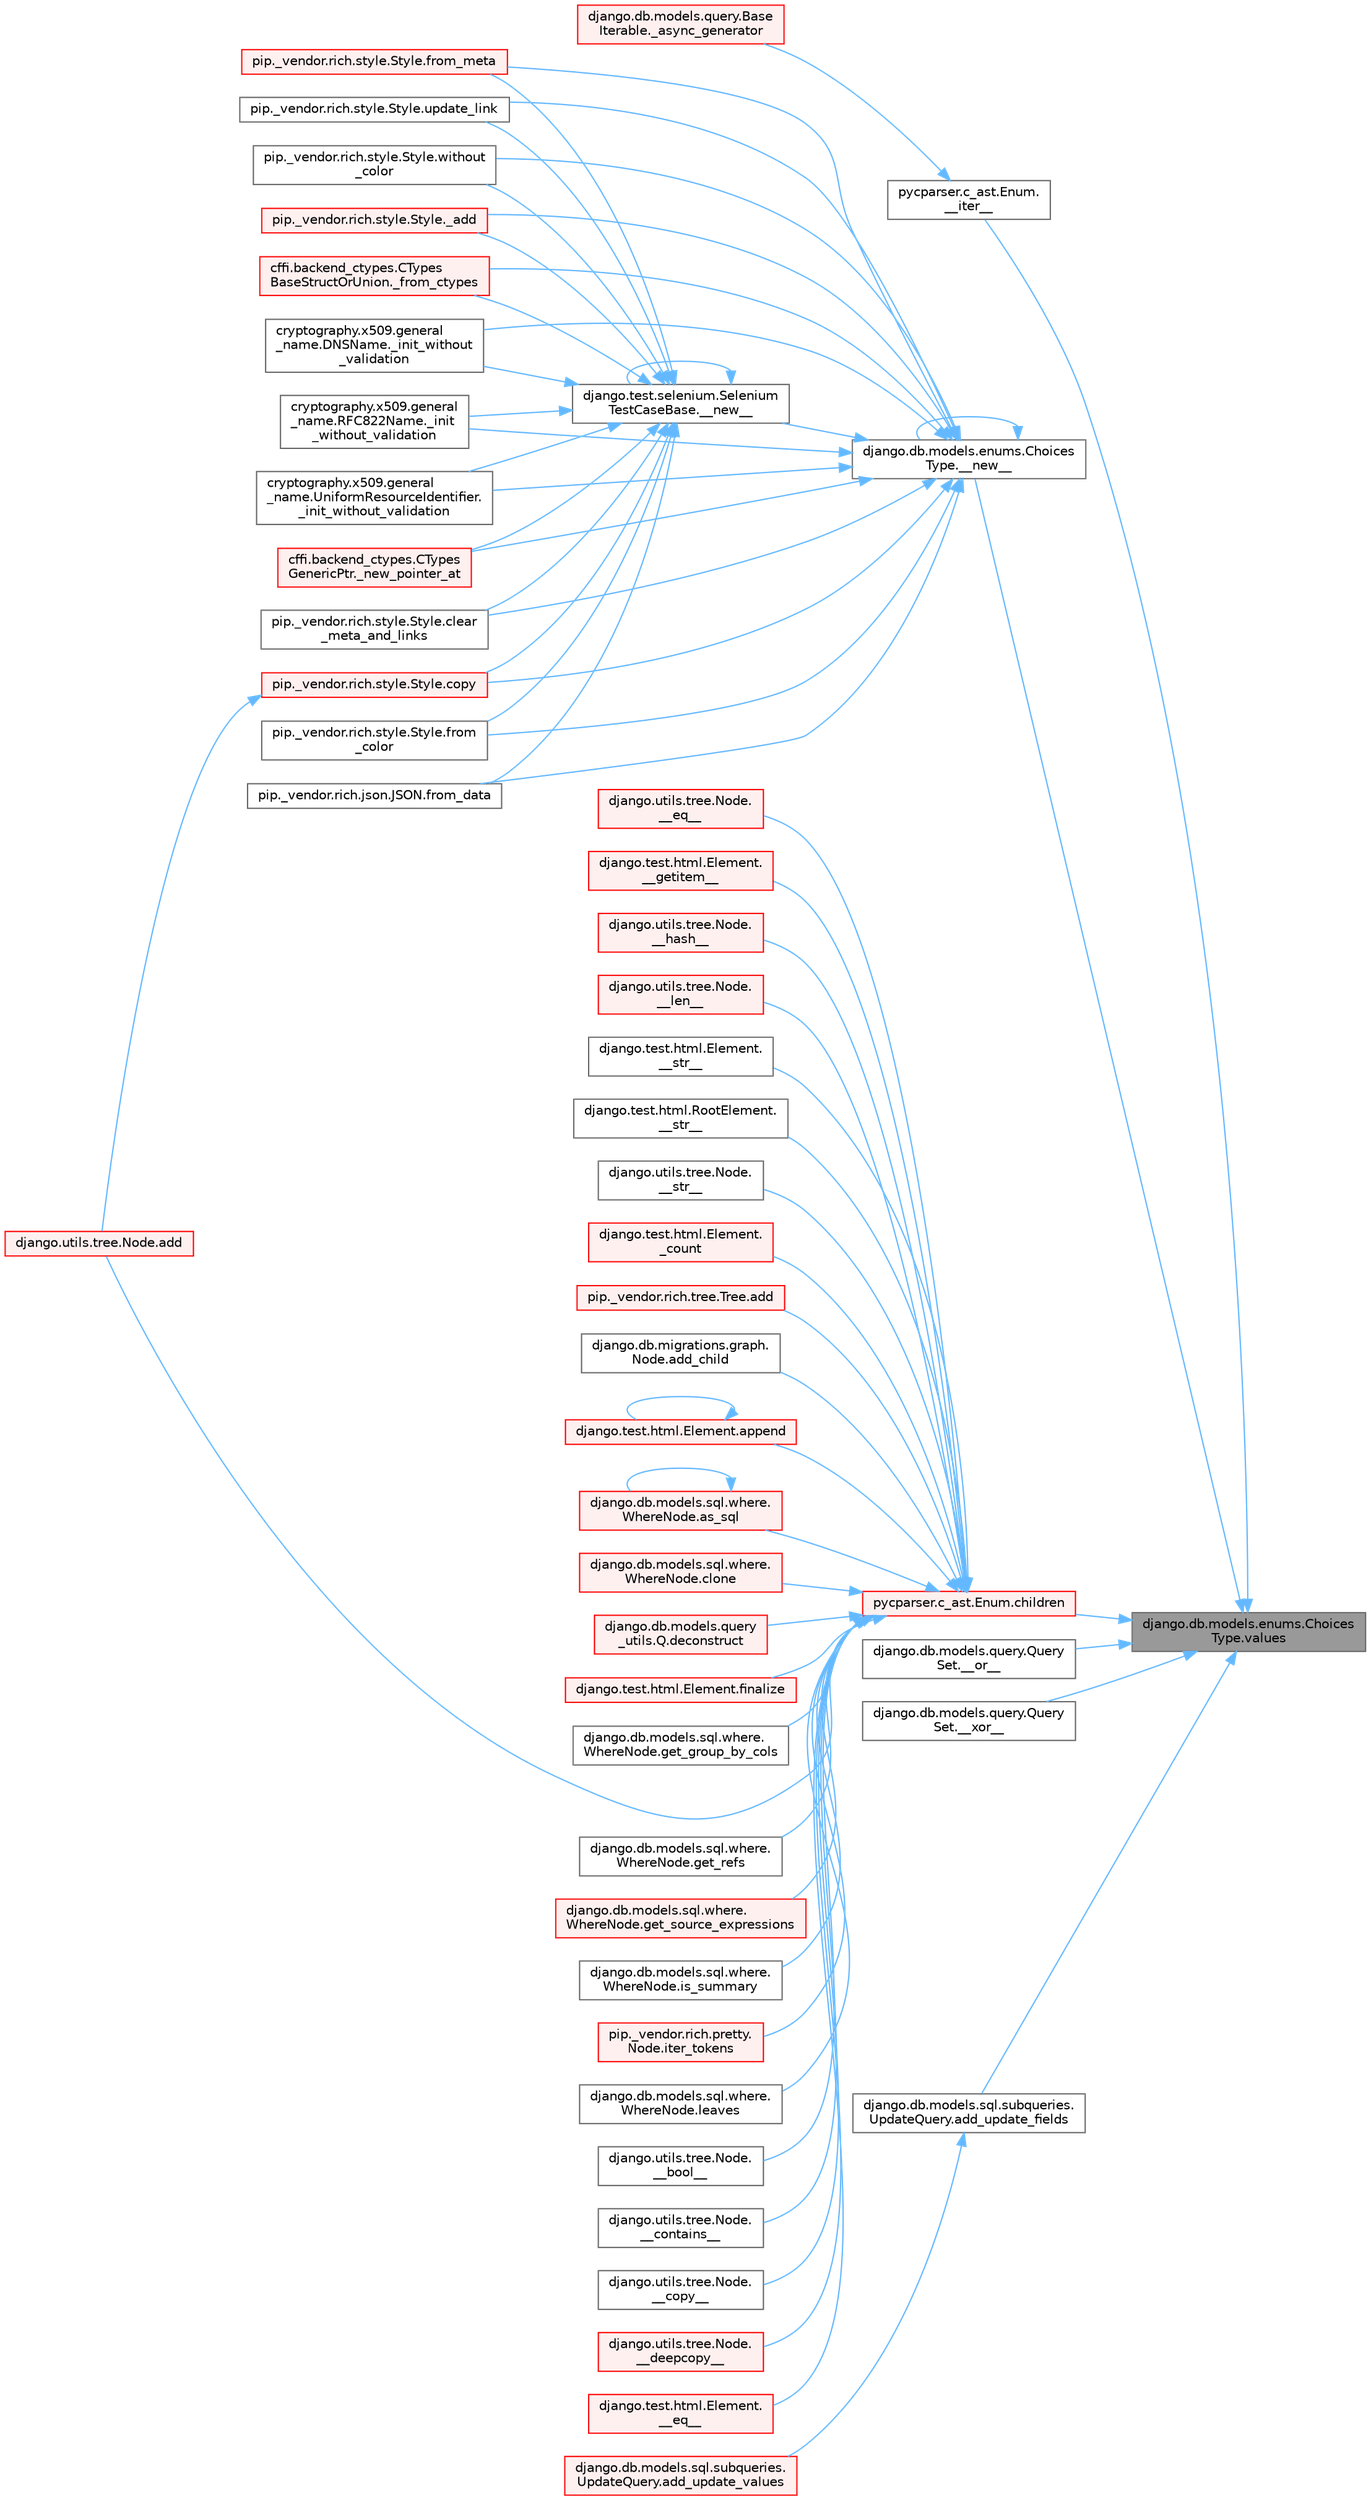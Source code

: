 digraph "django.db.models.enums.ChoicesType.values"
{
 // LATEX_PDF_SIZE
  bgcolor="transparent";
  edge [fontname=Helvetica,fontsize=10,labelfontname=Helvetica,labelfontsize=10];
  node [fontname=Helvetica,fontsize=10,shape=box,height=0.2,width=0.4];
  rankdir="RL";
  Node1 [id="Node000001",label="django.db.models.enums.Choices\lType.values",height=0.2,width=0.4,color="gray40", fillcolor="grey60", style="filled", fontcolor="black",tooltip=" "];
  Node1 -> Node2 [id="edge1_Node000001_Node000002",dir="back",color="steelblue1",style="solid",tooltip=" "];
  Node2 [id="Node000002",label="pycparser.c_ast.Enum.\l__iter__",height=0.2,width=0.4,color="grey40", fillcolor="white", style="filled",URL="$classpycparser_1_1c__ast_1_1_enum.html#ac208d6d9ff80e95c0fba7582b9a8c73c",tooltip=" "];
  Node2 -> Node3 [id="edge2_Node000002_Node000003",dir="back",color="steelblue1",style="solid",tooltip=" "];
  Node3 [id="Node000003",label="django.db.models.query.Base\lIterable._async_generator",height=0.2,width=0.4,color="red", fillcolor="#FFF0F0", style="filled",URL="$classdjango_1_1db_1_1models_1_1query_1_1_base_iterable.html#a3ecc2267976bc6628d1fe84d78355144",tooltip=" "];
  Node1 -> Node5 [id="edge3_Node000001_Node000005",dir="back",color="steelblue1",style="solid",tooltip=" "];
  Node5 [id="Node000005",label="django.db.models.enums.Choices\lType.__new__",height=0.2,width=0.4,color="grey40", fillcolor="white", style="filled",URL="$classdjango_1_1db_1_1models_1_1enums_1_1_choices_type.html#a973fedbb791aa7249348ddf93ba850d9",tooltip=" "];
  Node5 -> Node5 [id="edge4_Node000005_Node000005",dir="back",color="steelblue1",style="solid",tooltip=" "];
  Node5 -> Node6 [id="edge5_Node000005_Node000006",dir="back",color="steelblue1",style="solid",tooltip=" "];
  Node6 [id="Node000006",label="django.test.selenium.Selenium\lTestCaseBase.__new__",height=0.2,width=0.4,color="grey40", fillcolor="white", style="filled",URL="$classdjango_1_1test_1_1selenium_1_1_selenium_test_case_base.html#a4082fc89599686abaf551a6d6382b4e3",tooltip=" "];
  Node6 -> Node6 [id="edge6_Node000006_Node000006",dir="back",color="steelblue1",style="solid",tooltip=" "];
  Node6 -> Node7 [id="edge7_Node000006_Node000007",dir="back",color="steelblue1",style="solid",tooltip=" "];
  Node7 [id="Node000007",label="pip._vendor.rich.style.Style._add",height=0.2,width=0.4,color="red", fillcolor="#FFF0F0", style="filled",URL="$classpip_1_1__vendor_1_1rich_1_1style_1_1_style.html#a45538ea156e32cf96bd87bd2b3eb919d",tooltip=" "];
  Node6 -> Node10 [id="edge8_Node000006_Node000010",dir="back",color="steelblue1",style="solid",tooltip=" "];
  Node10 [id="Node000010",label="cffi.backend_ctypes.CTypes\lBaseStructOrUnion._from_ctypes",height=0.2,width=0.4,color="red", fillcolor="#FFF0F0", style="filled",URL="$classcffi_1_1backend__ctypes_1_1_c_types_base_struct_or_union.html#a64b8bd14a89de77cd1b22f77bd1a0c13",tooltip=" "];
  Node6 -> Node13 [id="edge9_Node000006_Node000013",dir="back",color="steelblue1",style="solid",tooltip=" "];
  Node13 [id="Node000013",label="cryptography.x509.general\l_name.DNSName._init_without\l_validation",height=0.2,width=0.4,color="grey40", fillcolor="white", style="filled",URL="$classcryptography_1_1x509_1_1general__name_1_1_d_n_s_name.html#a11259f8218b1bb40261990632aaa876b",tooltip=" "];
  Node6 -> Node14 [id="edge10_Node000006_Node000014",dir="back",color="steelblue1",style="solid",tooltip=" "];
  Node14 [id="Node000014",label="cryptography.x509.general\l_name.RFC822Name._init\l_without_validation",height=0.2,width=0.4,color="grey40", fillcolor="white", style="filled",URL="$classcryptography_1_1x509_1_1general__name_1_1_r_f_c822_name.html#aabc5013de48162af03d0c66f7c5882fe",tooltip=" "];
  Node6 -> Node15 [id="edge11_Node000006_Node000015",dir="back",color="steelblue1",style="solid",tooltip=" "];
  Node15 [id="Node000015",label="cryptography.x509.general\l_name.UniformResourceIdentifier.\l_init_without_validation",height=0.2,width=0.4,color="grey40", fillcolor="white", style="filled",URL="$classcryptography_1_1x509_1_1general__name_1_1_uniform_resource_identifier.html#a0df04ab04271ddc08501f6ec7e75d4c2",tooltip=" "];
  Node6 -> Node16 [id="edge12_Node000006_Node000016",dir="back",color="steelblue1",style="solid",tooltip=" "];
  Node16 [id="Node000016",label="cffi.backend_ctypes.CTypes\lGenericPtr._new_pointer_at",height=0.2,width=0.4,color="red", fillcolor="#FFF0F0", style="filled",URL="$classcffi_1_1backend__ctypes_1_1_c_types_generic_ptr.html#a1765c345e5e868c1ad2cb1247a88c792",tooltip=" "];
  Node6 -> Node19 [id="edge13_Node000006_Node000019",dir="back",color="steelblue1",style="solid",tooltip=" "];
  Node19 [id="Node000019",label="pip._vendor.rich.style.Style.clear\l_meta_and_links",height=0.2,width=0.4,color="grey40", fillcolor="white", style="filled",URL="$classpip_1_1__vendor_1_1rich_1_1style_1_1_style.html#aefaa209399b9b8a3365032b780077234",tooltip=" "];
  Node6 -> Node20 [id="edge14_Node000006_Node000020",dir="back",color="steelblue1",style="solid",tooltip=" "];
  Node20 [id="Node000020",label="pip._vendor.rich.style.Style.copy",height=0.2,width=0.4,color="red", fillcolor="#FFF0F0", style="filled",URL="$classpip_1_1__vendor_1_1rich_1_1style_1_1_style.html#abba3761f0c189ce79a43f5feeefca1a8",tooltip=" "];
  Node20 -> Node178 [id="edge15_Node000020_Node000178",dir="back",color="steelblue1",style="solid",tooltip=" "];
  Node178 [id="Node000178",label="django.utils.tree.Node.add",height=0.2,width=0.4,color="red", fillcolor="#FFF0F0", style="filled",URL="$classdjango_1_1utils_1_1tree_1_1_node.html#a2c883d105b5c9cfd32bff72c7469f18c",tooltip=" "];
  Node6 -> Node3168 [id="edge16_Node000006_Node003168",dir="back",color="steelblue1",style="solid",tooltip=" "];
  Node3168 [id="Node003168",label="pip._vendor.rich.style.Style.from\l_color",height=0.2,width=0.4,color="grey40", fillcolor="white", style="filled",URL="$classpip_1_1__vendor_1_1rich_1_1style_1_1_style.html#ae8c3d049c345169e31962f9a8673d4f5",tooltip=" "];
  Node6 -> Node3169 [id="edge17_Node000006_Node003169",dir="back",color="steelblue1",style="solid",tooltip=" "];
  Node3169 [id="Node003169",label="pip._vendor.rich.json.JSON.from_data",height=0.2,width=0.4,color="grey40", fillcolor="white", style="filled",URL="$classpip_1_1__vendor_1_1rich_1_1json_1_1_j_s_o_n.html#a48bca483a4cbb1b99fca5b480f01e268",tooltip=" "];
  Node6 -> Node3170 [id="edge18_Node000006_Node003170",dir="back",color="steelblue1",style="solid",tooltip=" "];
  Node3170 [id="Node003170",label="pip._vendor.rich.style.Style.from_meta",height=0.2,width=0.4,color="red", fillcolor="#FFF0F0", style="filled",URL="$classpip_1_1__vendor_1_1rich_1_1style_1_1_style.html#a4ad4c8c0c598668598e5b3bed7c6d71f",tooltip=" "];
  Node6 -> Node3172 [id="edge19_Node000006_Node003172",dir="back",color="steelblue1",style="solid",tooltip=" "];
  Node3172 [id="Node003172",label="pip._vendor.rich.style.Style.update_link",height=0.2,width=0.4,color="grey40", fillcolor="white", style="filled",URL="$classpip_1_1__vendor_1_1rich_1_1style_1_1_style.html#a1fd77a4615f120eceb80c61a72971d2c",tooltip=" "];
  Node6 -> Node2142 [id="edge20_Node000006_Node002142",dir="back",color="steelblue1",style="solid",tooltip=" "];
  Node2142 [id="Node002142",label="pip._vendor.rich.style.Style.without\l_color",height=0.2,width=0.4,color="grey40", fillcolor="white", style="filled",URL="$classpip_1_1__vendor_1_1rich_1_1style_1_1_style.html#a4e8e588f1a6739c817ddf7d140e6aeab",tooltip=" "];
  Node5 -> Node7 [id="edge21_Node000005_Node000007",dir="back",color="steelblue1",style="solid",tooltip=" "];
  Node5 -> Node10 [id="edge22_Node000005_Node000010",dir="back",color="steelblue1",style="solid",tooltip=" "];
  Node5 -> Node13 [id="edge23_Node000005_Node000013",dir="back",color="steelblue1",style="solid",tooltip=" "];
  Node5 -> Node14 [id="edge24_Node000005_Node000014",dir="back",color="steelblue1",style="solid",tooltip=" "];
  Node5 -> Node15 [id="edge25_Node000005_Node000015",dir="back",color="steelblue1",style="solid",tooltip=" "];
  Node5 -> Node16 [id="edge26_Node000005_Node000016",dir="back",color="steelblue1",style="solid",tooltip=" "];
  Node5 -> Node19 [id="edge27_Node000005_Node000019",dir="back",color="steelblue1",style="solid",tooltip=" "];
  Node5 -> Node20 [id="edge28_Node000005_Node000020",dir="back",color="steelblue1",style="solid",tooltip=" "];
  Node5 -> Node3168 [id="edge29_Node000005_Node003168",dir="back",color="steelblue1",style="solid",tooltip=" "];
  Node5 -> Node3169 [id="edge30_Node000005_Node003169",dir="back",color="steelblue1",style="solid",tooltip=" "];
  Node5 -> Node3170 [id="edge31_Node000005_Node003170",dir="back",color="steelblue1",style="solid",tooltip=" "];
  Node5 -> Node3172 [id="edge32_Node000005_Node003172",dir="back",color="steelblue1",style="solid",tooltip=" "];
  Node5 -> Node2142 [id="edge33_Node000005_Node002142",dir="back",color="steelblue1",style="solid",tooltip=" "];
  Node1 -> Node3173 [id="edge34_Node000001_Node003173",dir="back",color="steelblue1",style="solid",tooltip=" "];
  Node3173 [id="Node003173",label="django.db.models.query.Query\lSet.__or__",height=0.2,width=0.4,color="grey40", fillcolor="white", style="filled",URL="$classdjango_1_1db_1_1models_1_1query_1_1_query_set.html#a18f4b3ceae0b656cb63b0d6e1183b9f5",tooltip=" "];
  Node1 -> Node3174 [id="edge35_Node000001_Node003174",dir="back",color="steelblue1",style="solid",tooltip=" "];
  Node3174 [id="Node003174",label="django.db.models.query.Query\lSet.__xor__",height=0.2,width=0.4,color="grey40", fillcolor="white", style="filled",URL="$classdjango_1_1db_1_1models_1_1query_1_1_query_set.html#a47723ace6e8fca37b47a2e6583a9ad1d",tooltip=" "];
  Node1 -> Node3175 [id="edge36_Node000001_Node003175",dir="back",color="steelblue1",style="solid",tooltip=" "];
  Node3175 [id="Node003175",label="django.db.models.sql.subqueries.\lUpdateQuery.add_update_fields",height=0.2,width=0.4,color="grey40", fillcolor="white", style="filled",URL="$classdjango_1_1db_1_1models_1_1sql_1_1subqueries_1_1_update_query.html#a80740a116ccc43f8985298259c5259c1",tooltip=" "];
  Node3175 -> Node3176 [id="edge37_Node003175_Node003176",dir="back",color="steelblue1",style="solid",tooltip=" "];
  Node3176 [id="Node003176",label="django.db.models.sql.subqueries.\lUpdateQuery.add_update_values",height=0.2,width=0.4,color="red", fillcolor="#FFF0F0", style="filled",URL="$classdjango_1_1db_1_1models_1_1sql_1_1subqueries_1_1_update_query.html#a0992616d5b72530a28e2653a479ea980",tooltip=" "];
  Node1 -> Node3177 [id="edge38_Node000001_Node003177",dir="back",color="steelblue1",style="solid",tooltip=" "];
  Node3177 [id="Node003177",label="pycparser.c_ast.Enum.children",height=0.2,width=0.4,color="red", fillcolor="#FFF0F0", style="filled",URL="$classpycparser_1_1c__ast_1_1_enum.html#a7a63e81ed8ae813ea8db365d05a67649",tooltip=" "];
  Node3177 -> Node1203 [id="edge39_Node003177_Node001203",dir="back",color="steelblue1",style="solid",tooltip=" "];
  Node1203 [id="Node001203",label="django.utils.tree.Node.\l__bool__",height=0.2,width=0.4,color="grey40", fillcolor="white", style="filled",URL="$classdjango_1_1utils_1_1tree_1_1_node.html#a70a56e9492f929d850eebc44de75e25c",tooltip=" "];
  Node3177 -> Node1204 [id="edge40_Node003177_Node001204",dir="back",color="steelblue1",style="solid",tooltip=" "];
  Node1204 [id="Node001204",label="django.utils.tree.Node.\l__contains__",height=0.2,width=0.4,color="grey40", fillcolor="white", style="filled",URL="$classdjango_1_1utils_1_1tree_1_1_node.html#ab55c47b46f14e5fde108b1c3cf95d93a",tooltip=" "];
  Node3177 -> Node311 [id="edge41_Node003177_Node000311",dir="back",color="steelblue1",style="solid",tooltip=" "];
  Node311 [id="Node000311",label="django.utils.tree.Node.\l__copy__",height=0.2,width=0.4,color="grey40", fillcolor="white", style="filled",URL="$classdjango_1_1utils_1_1tree_1_1_node.html#abae878f6b4500b8b241c23d8fac46e63",tooltip=" "];
  Node3177 -> Node312 [id="edge42_Node003177_Node000312",dir="back",color="steelblue1",style="solid",tooltip=" "];
  Node312 [id="Node000312",label="django.utils.tree.Node.\l__deepcopy__",height=0.2,width=0.4,color="red", fillcolor="#FFF0F0", style="filled",URL="$classdjango_1_1utils_1_1tree_1_1_node.html#a38840c46ded3963808edbeec90765d6b",tooltip=" "];
  Node3177 -> Node974 [id="edge43_Node003177_Node000974",dir="back",color="steelblue1",style="solid",tooltip=" "];
  Node974 [id="Node000974",label="django.test.html.Element.\l__eq__",height=0.2,width=0.4,color="red", fillcolor="#FFF0F0", style="filled",URL="$classdjango_1_1test_1_1html_1_1_element.html#a287e83f2ae4a6f13b9e00d7b70ee5d47",tooltip=" "];
  Node3177 -> Node1205 [id="edge44_Node003177_Node001205",dir="back",color="steelblue1",style="solid",tooltip=" "];
  Node1205 [id="Node001205",label="django.utils.tree.Node.\l__eq__",height=0.2,width=0.4,color="red", fillcolor="#FFF0F0", style="filled",URL="$classdjango_1_1utils_1_1tree_1_1_node.html#a0004316d098c61c046aef21dece2cce8",tooltip=" "];
  Node3177 -> Node1206 [id="edge45_Node003177_Node001206",dir="back",color="steelblue1",style="solid",tooltip=" "];
  Node1206 [id="Node001206",label="django.test.html.Element.\l__getitem__",height=0.2,width=0.4,color="red", fillcolor="#FFF0F0", style="filled",URL="$classdjango_1_1test_1_1html_1_1_element.html#a50df5974a8fa0b0bdc93fdbeb2db7a49",tooltip=" "];
  Node3177 -> Node1207 [id="edge46_Node003177_Node001207",dir="back",color="steelblue1",style="solid",tooltip=" "];
  Node1207 [id="Node001207",label="django.utils.tree.Node.\l__hash__",height=0.2,width=0.4,color="red", fillcolor="#FFF0F0", style="filled",URL="$classdjango_1_1utils_1_1tree_1_1_node.html#ad90478bdeb4e4284385a20cb629f5b9c",tooltip=" "];
  Node3177 -> Node1208 [id="edge47_Node003177_Node001208",dir="back",color="steelblue1",style="solid",tooltip=" "];
  Node1208 [id="Node001208",label="django.utils.tree.Node.\l__len__",height=0.2,width=0.4,color="red", fillcolor="#FFF0F0", style="filled",URL="$classdjango_1_1utils_1_1tree_1_1_node.html#adfb069350f968cc822337df8dd3972cd",tooltip=" "];
  Node3177 -> Node1030 [id="edge48_Node003177_Node001030",dir="back",color="steelblue1",style="solid",tooltip=" "];
  Node1030 [id="Node001030",label="django.test.html.Element.\l__str__",height=0.2,width=0.4,color="grey40", fillcolor="white", style="filled",URL="$classdjango_1_1test_1_1html_1_1_element.html#a64d65b77132b5ae721ff0862e0440d38",tooltip=" "];
  Node3177 -> Node1209 [id="edge49_Node003177_Node001209",dir="back",color="steelblue1",style="solid",tooltip=" "];
  Node1209 [id="Node001209",label="django.test.html.RootElement.\l__str__",height=0.2,width=0.4,color="grey40", fillcolor="white", style="filled",URL="$classdjango_1_1test_1_1html_1_1_root_element.html#a0a23f27acaaafe4eec2628245fbfd399",tooltip=" "];
  Node3177 -> Node1210 [id="edge50_Node003177_Node001210",dir="back",color="steelblue1",style="solid",tooltip=" "];
  Node1210 [id="Node001210",label="django.utils.tree.Node.\l__str__",height=0.2,width=0.4,color="grey40", fillcolor="white", style="filled",URL="$classdjango_1_1utils_1_1tree_1_1_node.html#af5edff9bf0b3238652c57425e2eda469",tooltip=" "];
  Node3177 -> Node1211 [id="edge51_Node003177_Node001211",dir="back",color="steelblue1",style="solid",tooltip=" "];
  Node1211 [id="Node001211",label="django.test.html.Element.\l_count",height=0.2,width=0.4,color="red", fillcolor="#FFF0F0", style="filled",URL="$classdjango_1_1test_1_1html_1_1_element.html#a41931b250e40c64a492d92a08ecda738",tooltip=" "];
  Node3177 -> Node178 [id="edge52_Node003177_Node000178",dir="back",color="steelblue1",style="solid",tooltip=" "];
  Node3177 -> Node1227 [id="edge53_Node003177_Node001227",dir="back",color="steelblue1",style="solid",tooltip=" "];
  Node1227 [id="Node001227",label="pip._vendor.rich.tree.Tree.add",height=0.2,width=0.4,color="red", fillcolor="#FFF0F0", style="filled",URL="$classpip_1_1__vendor_1_1rich_1_1tree_1_1_tree.html#a0ce550864757b1ee2756237b6e754aae",tooltip=" "];
  Node3177 -> Node1228 [id="edge54_Node003177_Node001228",dir="back",color="steelblue1",style="solid",tooltip=" "];
  Node1228 [id="Node001228",label="django.db.migrations.graph.\lNode.add_child",height=0.2,width=0.4,color="grey40", fillcolor="white", style="filled",URL="$classdjango_1_1db_1_1migrations_1_1graph_1_1_node.html#ab19fb2c4c58dbfa6d5223c59d5cad529",tooltip=" "];
  Node3177 -> Node1229 [id="edge55_Node003177_Node001229",dir="back",color="steelblue1",style="solid",tooltip=" "];
  Node1229 [id="Node001229",label="django.test.html.Element.append",height=0.2,width=0.4,color="red", fillcolor="#FFF0F0", style="filled",URL="$classdjango_1_1test_1_1html_1_1_element.html#a777b8a687c36ca1eae49eabec1963e0c",tooltip=" "];
  Node1229 -> Node1229 [id="edge56_Node001229_Node001229",dir="back",color="steelblue1",style="solid",tooltip=" "];
  Node3177 -> Node1230 [id="edge57_Node003177_Node001230",dir="back",color="steelblue1",style="solid",tooltip=" "];
  Node1230 [id="Node001230",label="django.db.models.sql.where.\lWhereNode.as_sql",height=0.2,width=0.4,color="red", fillcolor="#FFF0F0", style="filled",URL="$classdjango_1_1db_1_1models_1_1sql_1_1where_1_1_where_node.html#aea3cf4a913c71f0c181e6e81b819b590",tooltip=" "];
  Node1230 -> Node1230 [id="edge58_Node001230_Node001230",dir="back",color="steelblue1",style="solid",tooltip=" "];
  Node3177 -> Node533 [id="edge59_Node003177_Node000533",dir="back",color="steelblue1",style="solid",tooltip=" "];
  Node533 [id="Node000533",label="django.db.models.sql.where.\lWhereNode.clone",height=0.2,width=0.4,color="red", fillcolor="#FFF0F0", style="filled",URL="$classdjango_1_1db_1_1models_1_1sql_1_1where_1_1_where_node.html#a0faff63950b774ce4ad391ea1f6b6d2c",tooltip=" "];
  Node3177 -> Node1231 [id="edge60_Node003177_Node001231",dir="back",color="steelblue1",style="solid",tooltip=" "];
  Node1231 [id="Node001231",label="django.db.models.query\l_utils.Q.deconstruct",height=0.2,width=0.4,color="red", fillcolor="#FFF0F0", style="filled",URL="$classdjango_1_1db_1_1models_1_1query__utils_1_1_q.html#ac606e6b94b4af8af0edbd144709ff4d9",tooltip=" "];
  Node3177 -> Node1232 [id="edge61_Node003177_Node001232",dir="back",color="steelblue1",style="solid",tooltip=" "];
  Node1232 [id="Node001232",label="django.test.html.Element.finalize",height=0.2,width=0.4,color="red", fillcolor="#FFF0F0", style="filled",URL="$classdjango_1_1test_1_1html_1_1_element.html#a43e85666da059388c8c88f8c4728d412",tooltip=" "];
  Node3177 -> Node1235 [id="edge62_Node003177_Node001235",dir="back",color="steelblue1",style="solid",tooltip=" "];
  Node1235 [id="Node001235",label="django.db.models.sql.where.\lWhereNode.get_group_by_cols",height=0.2,width=0.4,color="grey40", fillcolor="white", style="filled",URL="$classdjango_1_1db_1_1models_1_1sql_1_1where_1_1_where_node.html#a8a251bb874845d5d826007c1bd01becd",tooltip=" "];
  Node3177 -> Node1236 [id="edge63_Node003177_Node001236",dir="back",color="steelblue1",style="solid",tooltip=" "];
  Node1236 [id="Node001236",label="django.db.models.sql.where.\lWhereNode.get_refs",height=0.2,width=0.4,color="grey40", fillcolor="white", style="filled",URL="$classdjango_1_1db_1_1models_1_1sql_1_1where_1_1_where_node.html#a0fca493aedbb4f97cc371002f61705f8",tooltip=" "];
  Node3177 -> Node1237 [id="edge64_Node003177_Node001237",dir="back",color="steelblue1",style="solid",tooltip=" "];
  Node1237 [id="Node001237",label="django.db.models.sql.where.\lWhereNode.get_source_expressions",height=0.2,width=0.4,color="red", fillcolor="#FFF0F0", style="filled",URL="$classdjango_1_1db_1_1models_1_1sql_1_1where_1_1_where_node.html#ae3155308ff1faf4914e3e7f0134f49d7",tooltip=" "];
  Node3177 -> Node1573 [id="edge65_Node003177_Node001573",dir="back",color="steelblue1",style="solid",tooltip=" "];
  Node1573 [id="Node001573",label="django.db.models.sql.where.\lWhereNode.is_summary",height=0.2,width=0.4,color="grey40", fillcolor="white", style="filled",URL="$classdjango_1_1db_1_1models_1_1sql_1_1where_1_1_where_node.html#a5ccaa2ffb892fb471dcc890c220f2870",tooltip=" "];
  Node3177 -> Node1574 [id="edge66_Node003177_Node001574",dir="back",color="steelblue1",style="solid",tooltip=" "];
  Node1574 [id="Node001574",label="pip._vendor.rich.pretty.\lNode.iter_tokens",height=0.2,width=0.4,color="red", fillcolor="#FFF0F0", style="filled",URL="$classpip_1_1__vendor_1_1rich_1_1pretty_1_1_node.html#a0aa14e355c4ac08308ae1a96f9d3ebc2",tooltip=" "];
  Node3177 -> Node1577 [id="edge67_Node003177_Node001577",dir="back",color="steelblue1",style="solid",tooltip=" "];
  Node1577 [id="Node001577",label="django.db.models.sql.where.\lWhereNode.leaves",height=0.2,width=0.4,color="grey40", fillcolor="white", style="filled",URL="$classdjango_1_1db_1_1models_1_1sql_1_1where_1_1_where_node.html#a517032e8f6a9c2ab5667dfa7af5e7c78",tooltip=" "];
}
